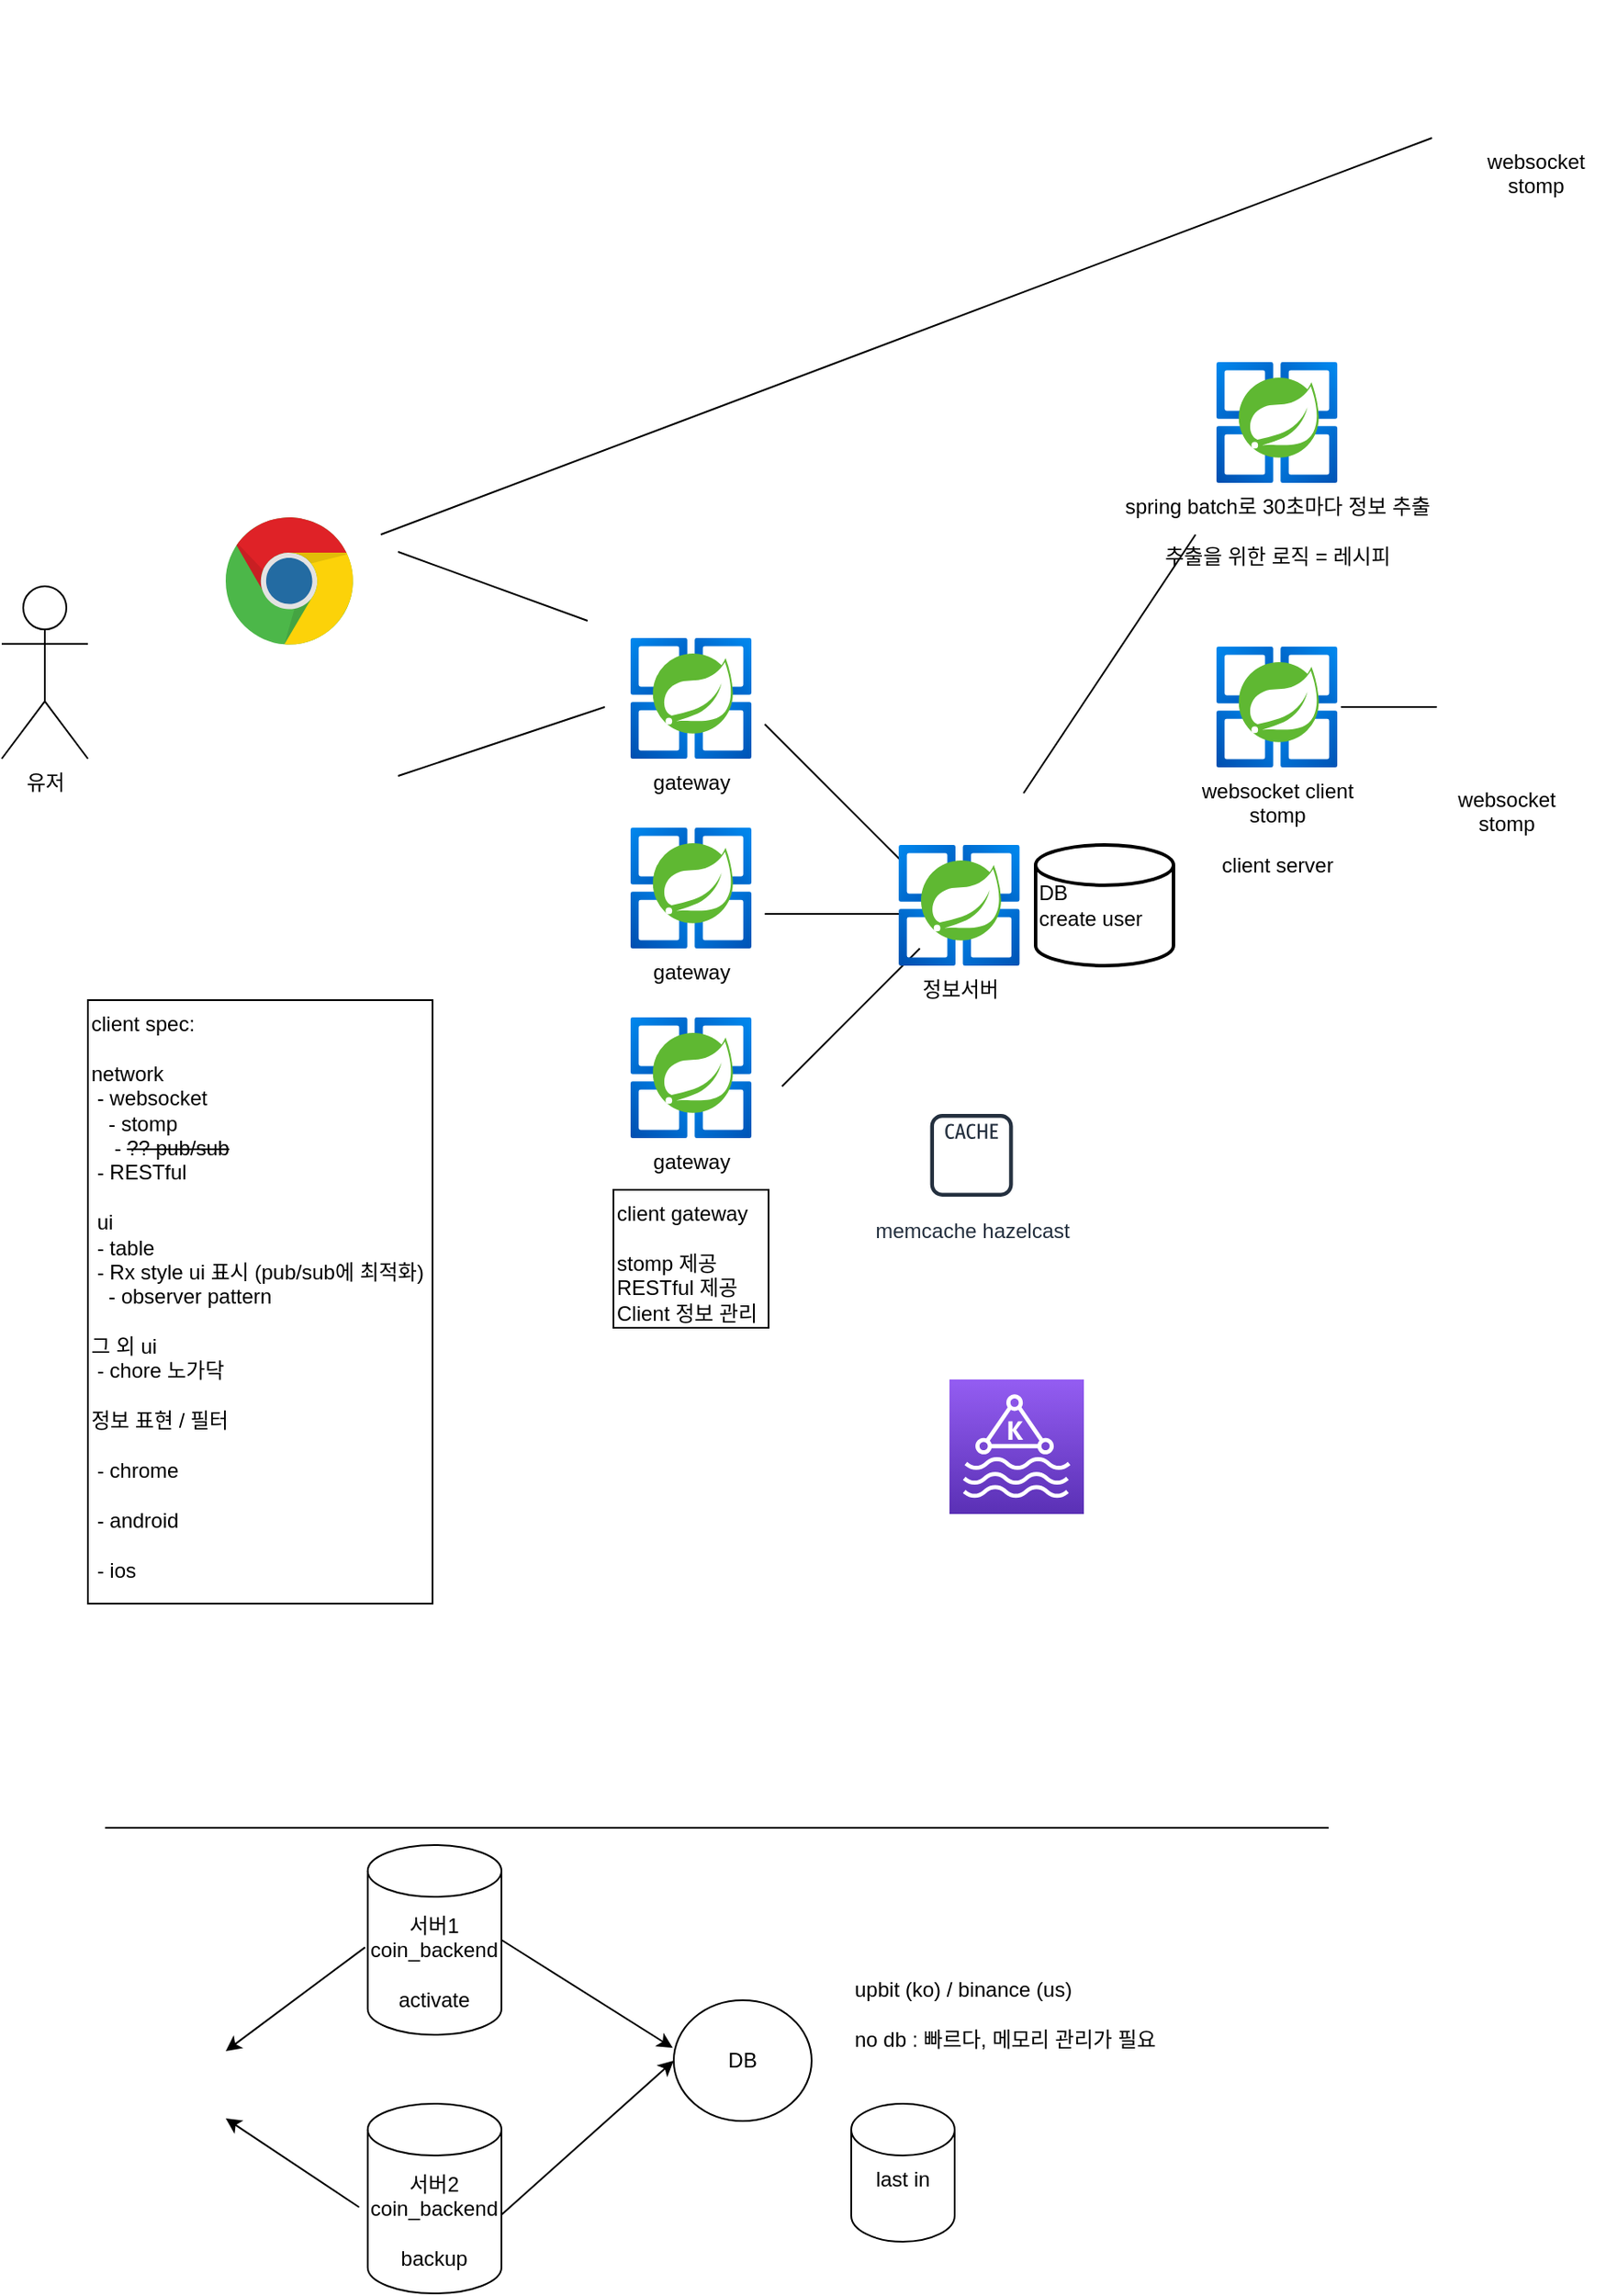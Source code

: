 <mxfile version="14.8.1" type="device"><diagram id="MfrwcYUPRsuYhZaAsXnw" name="Page-1"><mxGraphModel dx="998" dy="1657" grid="1" gridSize="10" guides="1" tooltips="1" connect="1" arrows="1" fold="1" page="1" pageScale="1" pageWidth="850" pageHeight="1100" math="0" shadow="0"><root><mxCell id="0"/><mxCell id="1" parent="0"/><mxCell id="F0bUZJI3T8froH60MYZj-2" value="유저" style="shape=umlActor;verticalLabelPosition=bottom;verticalAlign=top;html=1;outlineConnect=0;" parent="1" vertex="1"><mxGeometry x="70" y="80" width="50" height="100" as="geometry"/></mxCell><mxCell id="F0bUZJI3T8froH60MYZj-5" value="" style="dashed=0;outlineConnect=0;html=1;align=center;labelPosition=center;verticalLabelPosition=bottom;verticalAlign=top;shape=mxgraph.weblogos.chrome" parent="1" vertex="1"><mxGeometry x="200" y="40" width="74.8" height="75.4" as="geometry"/></mxCell><mxCell id="F0bUZJI3T8froH60MYZj-6" value="" style="shape=image;html=1;verticalAlign=top;verticalLabelPosition=bottom;labelBackgroundColor=#ffffff;imageAspect=0;aspect=fixed;image=https://cdn3.iconfinder.com/data/icons/ultimate-social/150/26_android-128.png" parent="1" vertex="1"><mxGeometry x="192.4" y="120" width="90" height="90" as="geometry"/></mxCell><mxCell id="F0bUZJI3T8froH60MYZj-7" value="" style="shape=image;html=1;verticalAlign=top;verticalLabelPosition=bottom;labelBackgroundColor=#ffffff;imageAspect=0;aspect=fixed;image=https://cdn1.iconfinder.com/data/icons/system-black-circles/512/iOS-128.png" parent="1" vertex="1"><mxGeometry x="197.4" y="210" width="80" height="80" as="geometry"/></mxCell><mxCell id="F0bUZJI3T8froH60MYZj-8" value="client spec:&lt;br&gt;&lt;br&gt;network&lt;br&gt;&amp;nbsp;- websocket&lt;br&gt;&amp;nbsp; &amp;nbsp;- stomp&lt;br&gt;&amp;nbsp; &amp;nbsp; - &lt;strike&gt;?? pub/sub&lt;/strike&gt;&lt;br&gt;&amp;nbsp;- RESTful&lt;br&gt;&lt;br&gt;&amp;nbsp;ui&lt;br&gt;&amp;nbsp;- table&lt;br&gt;&amp;nbsp;- Rx style ui 표시 (pub/sub에 최적화)&lt;br&gt;&amp;nbsp; &amp;nbsp;- observer pattern&lt;br&gt;&lt;br&gt;그 외 ui&lt;br&gt;&amp;nbsp;- chore 노가닥&lt;br&gt;&lt;br&gt;정보 표현 / 필터&amp;nbsp;&lt;br&gt;&lt;br&gt;&amp;nbsp;- chrome&lt;br&gt;&lt;br&gt;&amp;nbsp;- android&lt;br&gt;&lt;br&gt;&amp;nbsp;- ios" style="rounded=0;whiteSpace=wrap;html=1;align=left;verticalAlign=top;" parent="1" vertex="1"><mxGeometry x="120" y="320" width="200" height="350" as="geometry"/></mxCell><mxCell id="F0bUZJI3T8froH60MYZj-9" value="gateway" style="aspect=fixed;html=1;points=[];align=center;image;fontSize=12;image=img/lib/azure2/compute/Azure_Spring_Cloud.svg;" parent="1" vertex="1"><mxGeometry x="432.81" y="110" width="74.38" height="70" as="geometry"/></mxCell><mxCell id="F0bUZJI3T8froH60MYZj-10" value="" style="endArrow=none;html=1;" parent="1" edge="1"><mxGeometry width="50" height="50" relative="1" as="geometry"><mxPoint x="300" y="60" as="sourcePoint"/><mxPoint x="410" y="100" as="targetPoint"/></mxGeometry></mxCell><mxCell id="F0bUZJI3T8froH60MYZj-11" value="" style="endArrow=none;html=1;" parent="1" edge="1"><mxGeometry width="50" height="50" relative="1" as="geometry"><mxPoint x="300" y="190" as="sourcePoint"/><mxPoint x="420" y="150" as="targetPoint"/></mxGeometry></mxCell><mxCell id="F0bUZJI3T8froH60MYZj-17" value="client gateway&lt;br&gt;&lt;br&gt;&lt;span style=&quot;text-align: center ; background-color: rgb(255 , 255 , 255)&quot;&gt;stomp 제공&lt;/span&gt;&lt;br style=&quot;text-align: center&quot;&gt;&lt;span style=&quot;text-align: center ; background-color: rgb(255 , 255 , 255)&quot;&gt;RESTful 제공&lt;/span&gt;&lt;br style=&quot;text-align: center&quot;&gt;&lt;span style=&quot;text-align: center ; background-color: rgb(255 , 255 , 255)&quot;&gt;Client 정보 관리&amp;nbsp;&lt;/span&gt;" style="rounded=0;whiteSpace=wrap;html=1;align=left;verticalAlign=top;" parent="1" vertex="1"><mxGeometry x="425" y="430" width="90" height="80" as="geometry"/></mxCell><mxCell id="F0bUZJI3T8froH60MYZj-19" value="gateway" style="aspect=fixed;html=1;points=[];align=center;image;fontSize=12;image=img/lib/azure2/compute/Azure_Spring_Cloud.svg;" parent="1" vertex="1"><mxGeometry x="432.81" y="220" width="74.38" height="70" as="geometry"/></mxCell><mxCell id="F0bUZJI3T8froH60MYZj-20" value="gateway" style="aspect=fixed;html=1;points=[];align=center;image;fontSize=12;image=img/lib/azure2/compute/Azure_Spring_Cloud.svg;" parent="1" vertex="1"><mxGeometry x="432.81" y="330" width="74.38" height="70" as="geometry"/></mxCell><mxCell id="F0bUZJI3T8froH60MYZj-22" value="&lt;br&gt;DB&lt;br&gt;create user" style="strokeWidth=2;html=1;shape=mxgraph.flowchart.database;whiteSpace=wrap;align=left;verticalAlign=top;" parent="1" vertex="1"><mxGeometry x="670" y="230" width="80" height="70" as="geometry"/></mxCell><mxCell id="F0bUZJI3T8froH60MYZj-23" value="memcache hazelcast" style="outlineConnect=0;fontColor=#232F3E;gradientColor=none;strokeColor=#232F3E;fillColor=#ffffff;dashed=0;verticalLabelPosition=bottom;verticalAlign=top;align=center;html=1;fontSize=12;fontStyle=0;aspect=fixed;shape=mxgraph.aws4.resourceIcon;resIcon=mxgraph.aws4.cache_node;" parent="1" vertex="1"><mxGeometry x="602.81" y="380" width="60" height="60" as="geometry"/></mxCell><mxCell id="F0bUZJI3T8froH60MYZj-26" value="websocket client&lt;br&gt;stomp&lt;br&gt;&lt;br&gt;client server" style="aspect=fixed;html=1;points=[];align=center;image;fontSize=12;image=img/lib/azure2/compute/Azure_Spring_Cloud.svg;" parent="1" vertex="1"><mxGeometry x="772.81" y="115" width="74.38" height="70" as="geometry"/></mxCell><mxCell id="F0bUZJI3T8froH60MYZj-28" value="websocket&lt;br&gt;stomp" style="shape=image;html=1;verticalAlign=top;verticalLabelPosition=bottom;labelBackgroundColor=#ffffff;imageAspect=0;aspect=fixed;image=https://cdn0.iconfinder.com/data/icons/business-collection-2027/58/coin-10-128.png;imageBackground=#ffffff;" parent="1" vertex="1"><mxGeometry x="902.81" y="110" width="80" height="80" as="geometry"/></mxCell><mxCell id="F0bUZJI3T8froH60MYZj-30" value="" style="endArrow=none;html=1;entryX=0;entryY=0.5;entryDx=0;entryDy=0;" parent="1" source="F0bUZJI3T8froH60MYZj-26" target="F0bUZJI3T8froH60MYZj-28" edge="1"><mxGeometry width="50" height="50" relative="1" as="geometry"><mxPoint x="792.81" y="255" as="sourcePoint"/><mxPoint x="842.81" y="205" as="targetPoint"/></mxGeometry></mxCell><mxCell id="F0bUZJI3T8froH60MYZj-31" value="spring batch로 30초마다 정보 추출&lt;br&gt;&lt;br&gt;추출을 위한 로직 = 레시피" style="aspect=fixed;html=1;points=[];align=center;image;fontSize=12;image=img/lib/azure2/compute/Azure_Spring_Cloud.svg;" parent="1" vertex="1"><mxGeometry x="772.81" y="-50" width="74.38" height="70" as="geometry"/></mxCell><mxCell id="F0bUZJI3T8froH60MYZj-32" value="" style="points=[[0,0,0],[0.25,0,0],[0.5,0,0],[0.75,0,0],[1,0,0],[0,1,0],[0.25,1,0],[0.5,1,0],[0.75,1,0],[1,1,0],[0,0.25,0],[0,0.5,0],[0,0.75,0],[1,0.25,0],[1,0.5,0],[1,0.75,0]];outlineConnect=0;fontColor=#232F3E;gradientColor=#945DF2;gradientDirection=north;fillColor=#5A30B5;strokeColor=#ffffff;dashed=0;verticalLabelPosition=bottom;verticalAlign=top;align=center;html=1;fontSize=12;fontStyle=0;aspect=fixed;shape=mxgraph.aws4.resourceIcon;resIcon=mxgraph.aws4.managed_streaming_for_kafka;" parent="1" vertex="1"><mxGeometry x="620" y="540" width="78" height="78" as="geometry"/></mxCell><mxCell id="F0bUZJI3T8froH60MYZj-33" value="" style="endArrow=none;html=1;" parent="1" edge="1"><mxGeometry width="50" height="50" relative="1" as="geometry"><mxPoint x="663" y="200" as="sourcePoint"/><mxPoint x="762.81" y="50" as="targetPoint"/></mxGeometry></mxCell><mxCell id="F0bUZJI3T8froH60MYZj-34" value="" style="endArrow=none;html=1;" parent="1" edge="1"><mxGeometry width="50" height="50" relative="1" as="geometry"><mxPoint x="512.81" y="160" as="sourcePoint"/><mxPoint x="592.81" y="240" as="targetPoint"/></mxGeometry></mxCell><mxCell id="F0bUZJI3T8froH60MYZj-35" value="" style="endArrow=none;html=1;" parent="1" edge="1"><mxGeometry width="50" height="50" relative="1" as="geometry"><mxPoint x="512.81" y="270" as="sourcePoint"/><mxPoint x="592.81" y="270" as="targetPoint"/></mxGeometry></mxCell><mxCell id="F0bUZJI3T8froH60MYZj-36" value="" style="endArrow=none;html=1;" parent="1" edge="1"><mxGeometry width="50" height="50" relative="1" as="geometry"><mxPoint x="522.81" y="370" as="sourcePoint"/><mxPoint x="602.81" y="290" as="targetPoint"/></mxGeometry></mxCell><mxCell id="F0bUZJI3T8froH60MYZj-37" value="정보서버" style="aspect=fixed;html=1;points=[];align=center;image;fontSize=12;image=img/lib/azure2/compute/Azure_Spring_Cloud.svg;" parent="1" vertex="1"><mxGeometry x="588.43" y="230" width="74.38" height="70" as="geometry"/></mxCell><mxCell id="F0bUZJI3T8froH60MYZj-38" value="websocket&lt;br&gt;stomp" style="shape=image;html=1;verticalAlign=top;verticalLabelPosition=bottom;labelBackgroundColor=#ffffff;imageAspect=0;aspect=fixed;image=https://cdn0.iconfinder.com/data/icons/business-collection-2027/58/coin-10-128.png;imageBackground=#ffffff;" parent="1" vertex="1"><mxGeometry x="920" y="-260" width="80" height="80" as="geometry"/></mxCell><mxCell id="F0bUZJI3T8froH60MYZj-39" value="" style="endArrow=none;html=1;" parent="1" edge="1"><mxGeometry width="50" height="50" relative="1" as="geometry"><mxPoint x="290" y="50" as="sourcePoint"/><mxPoint x="900" y="-180" as="targetPoint"/></mxGeometry></mxCell><mxCell id="TltdE8Ugvq_6mEnm9OVa-1" value="" style="shape=image;html=1;verticalAlign=top;verticalLabelPosition=bottom;labelBackgroundColor=#ffffff;imageAspect=0;aspect=fixed;image=https://cdn3.iconfinder.com/data/icons/payment-method-1/64/_bitcoin-128.png" vertex="1" parent="1"><mxGeometry x="122" y="910" width="78" height="78" as="geometry"/></mxCell><mxCell id="TltdE8Ugvq_6mEnm9OVa-5" value="" style="endArrow=none;html=1;" edge="1" parent="1"><mxGeometry width="50" height="50" relative="1" as="geometry"><mxPoint x="130" y="800" as="sourcePoint"/><mxPoint x="840" y="800" as="targetPoint"/></mxGeometry></mxCell><mxCell id="TltdE8Ugvq_6mEnm9OVa-6" value="서버1&lt;br&gt;coin_backend&lt;br&gt;&lt;br&gt;activate" style="shape=cylinder3;whiteSpace=wrap;html=1;boundedLbl=1;backgroundOutline=1;size=15;" vertex="1" parent="1"><mxGeometry x="282.4" y="810" width="77.6" height="110" as="geometry"/></mxCell><mxCell id="TltdE8Ugvq_6mEnm9OVa-7" value="" style="endArrow=classic;html=1;entryX=1;entryY=0.25;entryDx=0;entryDy=0;exitX=-0.02;exitY=0.539;exitDx=0;exitDy=0;exitPerimeter=0;" edge="1" parent="1" source="TltdE8Ugvq_6mEnm9OVa-6" target="TltdE8Ugvq_6mEnm9OVa-1"><mxGeometry width="50" height="50" relative="1" as="geometry"><mxPoint x="240" y="900" as="sourcePoint"/><mxPoint x="290" y="850" as="targetPoint"/></mxGeometry></mxCell><mxCell id="TltdE8Ugvq_6mEnm9OVa-9" value="" style="endArrow=classic;html=1;entryX=1;entryY=0.75;entryDx=0;entryDy=0;exitX=0;exitY=0.5;exitDx=0;exitDy=0;exitPerimeter=0;" edge="1" parent="1" target="TltdE8Ugvq_6mEnm9OVa-1"><mxGeometry width="50" height="50" relative="1" as="geometry"><mxPoint x="277.4" y="1020" as="sourcePoint"/><mxPoint x="290" y="950" as="targetPoint"/></mxGeometry></mxCell><mxCell id="TltdE8Ugvq_6mEnm9OVa-10" value="서버2&lt;br&gt;coin_backend&lt;br&gt;&lt;br&gt;backup" style="shape=cylinder3;whiteSpace=wrap;html=1;boundedLbl=1;backgroundOutline=1;size=15;" vertex="1" parent="1"><mxGeometry x="282.4" y="960" width="77.6" height="110" as="geometry"/></mxCell><mxCell id="TltdE8Ugvq_6mEnm9OVa-11" value="DB" style="ellipse;whiteSpace=wrap;html=1;" vertex="1" parent="1"><mxGeometry x="460" y="900" width="80" height="70" as="geometry"/></mxCell><mxCell id="TltdE8Ugvq_6mEnm9OVa-12" value="" style="endArrow=classic;html=1;exitX=1;exitY=0.5;exitDx=0;exitDy=0;exitPerimeter=0;entryX=-0.007;entryY=0.395;entryDx=0;entryDy=0;entryPerimeter=0;" edge="1" parent="1" source="TltdE8Ugvq_6mEnm9OVa-6" target="TltdE8Ugvq_6mEnm9OVa-11"><mxGeometry width="50" height="50" relative="1" as="geometry"><mxPoint x="380" y="880" as="sourcePoint"/><mxPoint x="430" y="830" as="targetPoint"/></mxGeometry></mxCell><mxCell id="TltdE8Ugvq_6mEnm9OVa-13" value="" style="endArrow=classic;html=1;entryX=0;entryY=0.5;entryDx=0;entryDy=0;exitX=1.004;exitY=0.583;exitDx=0;exitDy=0;exitPerimeter=0;" edge="1" parent="1" source="TltdE8Ugvq_6mEnm9OVa-10" target="TltdE8Ugvq_6mEnm9OVa-11"><mxGeometry width="50" height="50" relative="1" as="geometry"><mxPoint x="400" y="1010" as="sourcePoint"/><mxPoint x="450" y="960" as="targetPoint"/></mxGeometry></mxCell><mxCell id="TltdE8Ugvq_6mEnm9OVa-18" value="upbit (ko) / binance (us)&lt;br&gt;&lt;br&gt;no db : 빠르다, 메모리 관리가 필요" style="text;html=1;strokeColor=none;fillColor=none;align=left;verticalAlign=top;whiteSpace=wrap;rounded=0;" vertex="1" parent="1"><mxGeometry x="563" y="880" width="197" height="80" as="geometry"/></mxCell><mxCell id="TltdE8Ugvq_6mEnm9OVa-19" value="last in" style="shape=cylinder3;whiteSpace=wrap;html=1;boundedLbl=1;backgroundOutline=1;size=15;verticalAlign=top;" vertex="1" parent="1"><mxGeometry x="563" y="960" width="60" height="80" as="geometry"/></mxCell></root></mxGraphModel></diagram></mxfile>